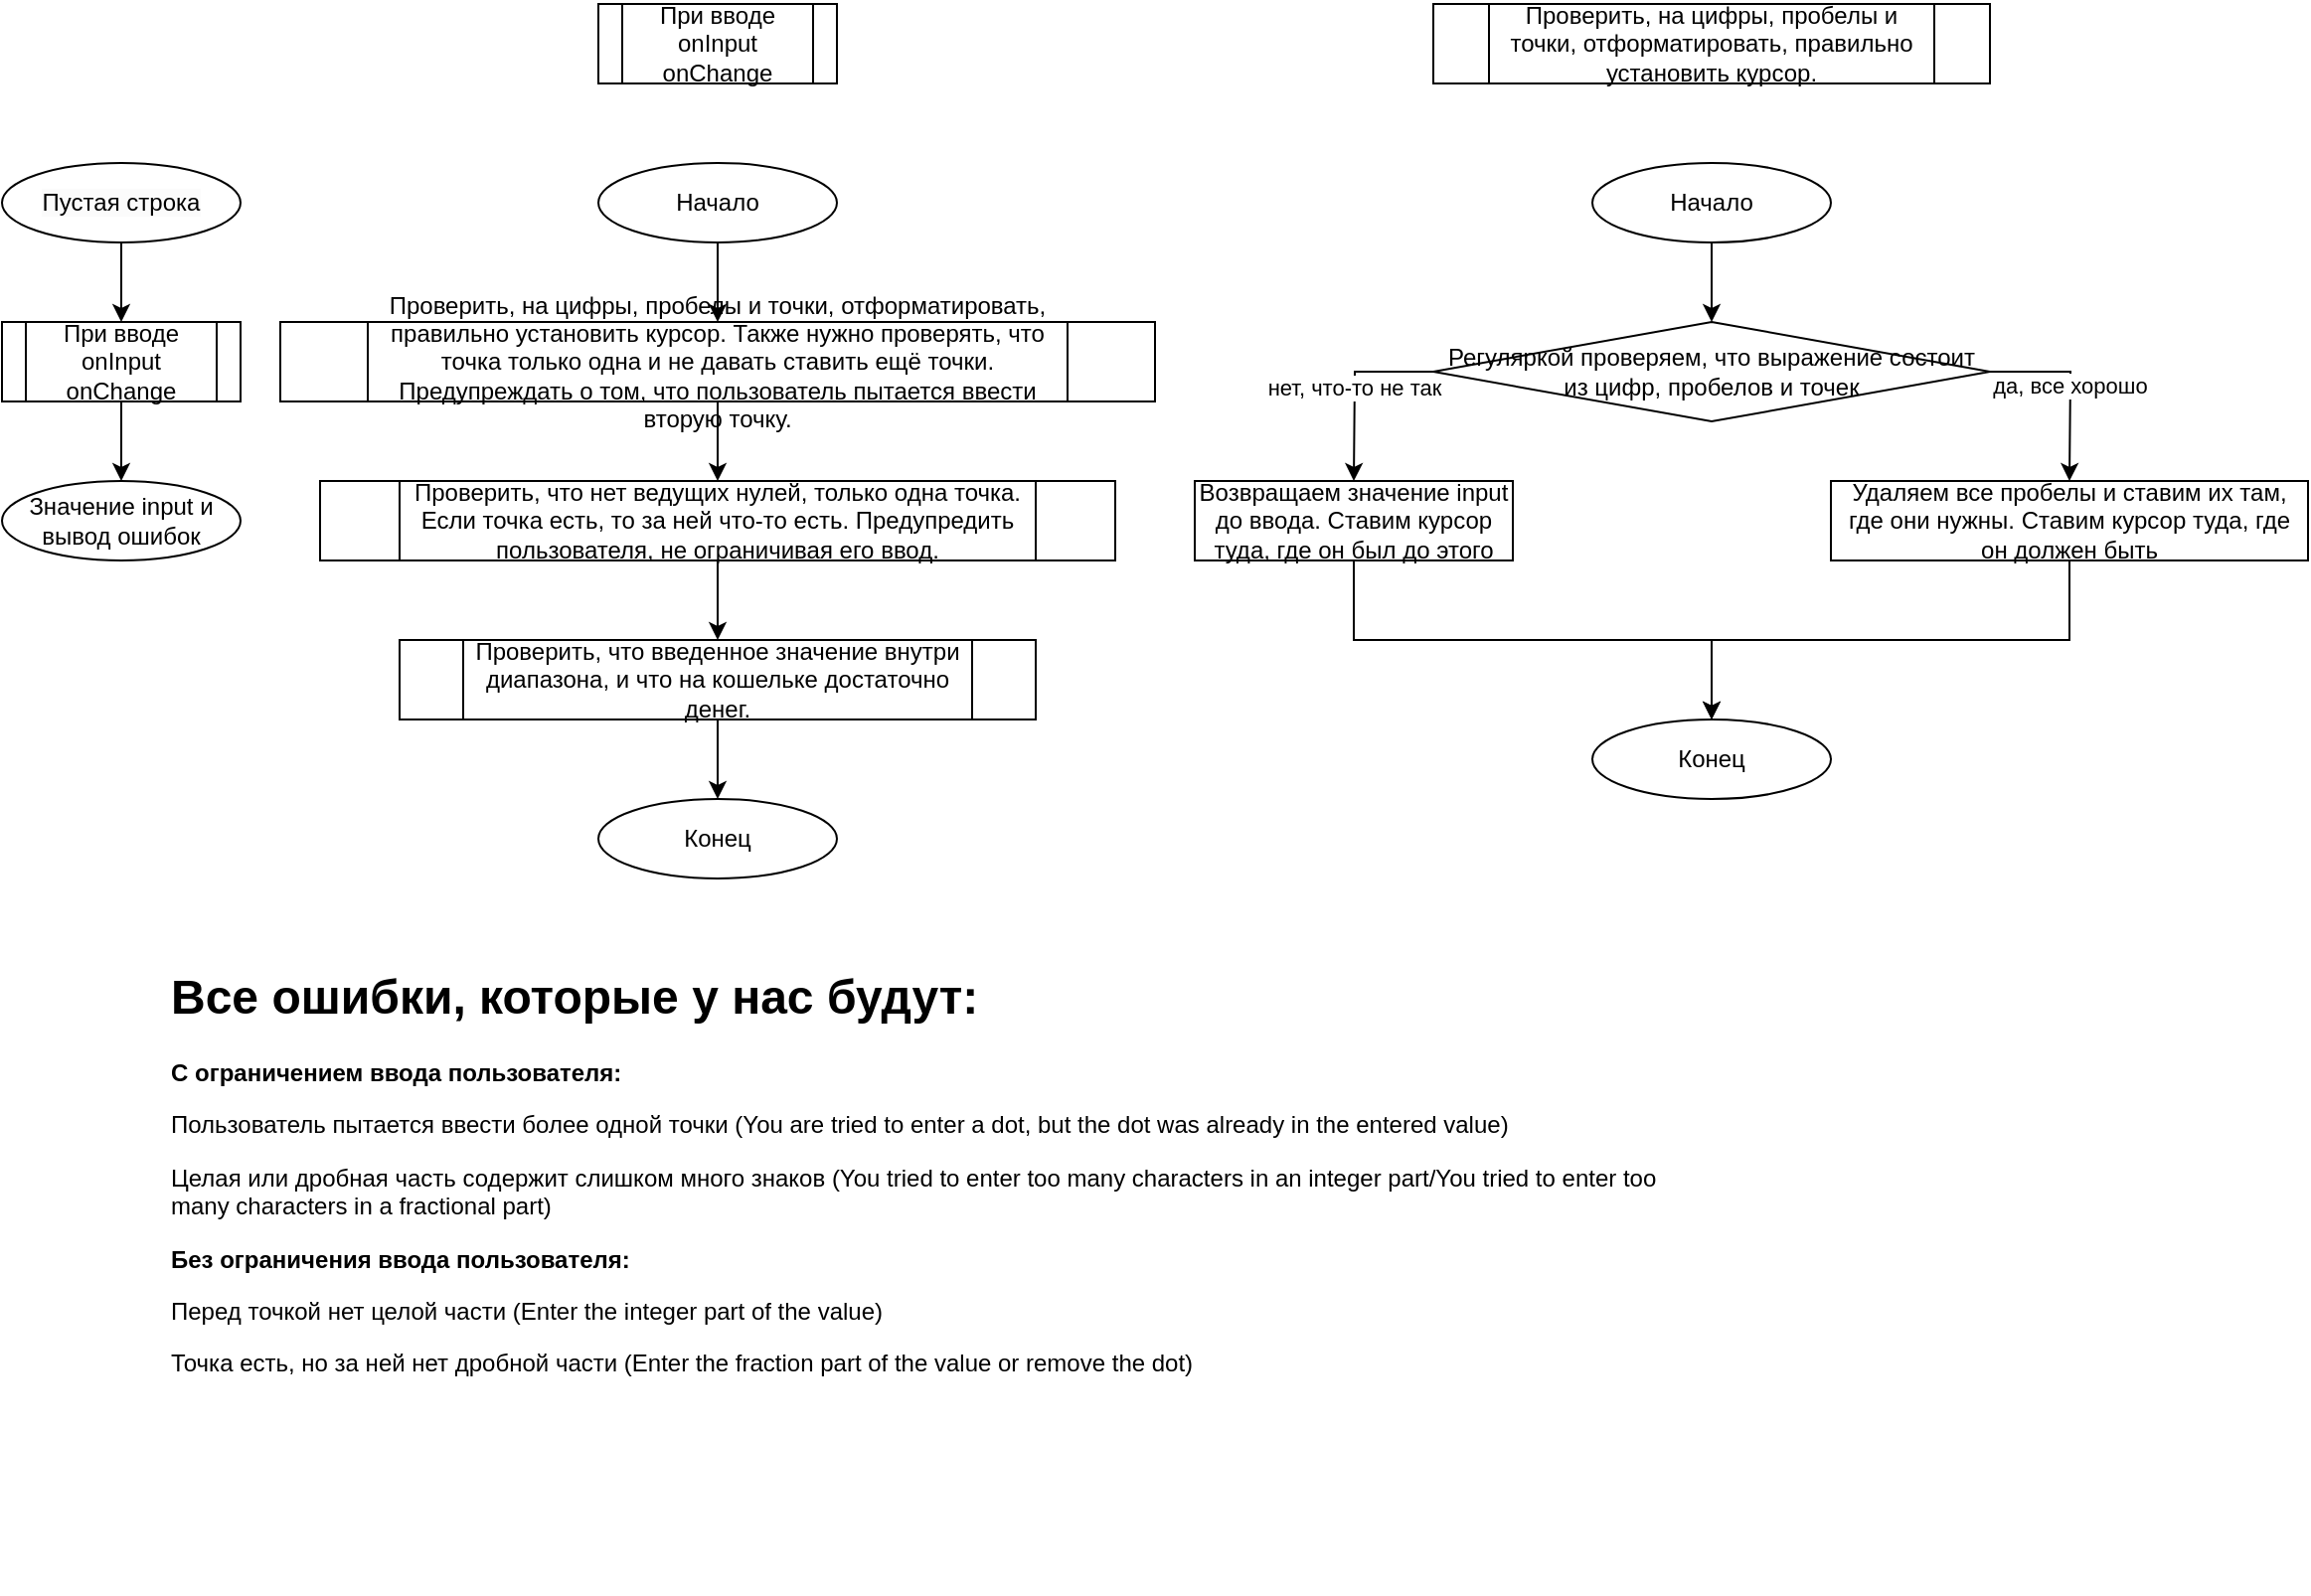 <mxfile version="20.8.10" type="device"><diagram name="Page-1" id="yOddspSDl3uxE7fEedth"><mxGraphModel dx="1036" dy="1706" grid="1" gridSize="10" guides="1" tooltips="1" connect="1" arrows="1" fold="1" page="1" pageScale="1" pageWidth="850" pageHeight="1100" math="0" shadow="0"><root><mxCell id="0"/><mxCell id="1" parent="0"/><mxCell id="ktljkcJRNIB1GyASD4U--6" style="edgeStyle=orthogonalEdgeStyle;rounded=0;orthogonalLoop=1;jettySize=auto;html=1;entryX=0.5;entryY=0;entryDx=0;entryDy=0;" parent="1" source="ktljkcJRNIB1GyASD4U--3" target="ktljkcJRNIB1GyASD4U--5" edge="1"><mxGeometry relative="1" as="geometry"/></mxCell><mxCell id="ktljkcJRNIB1GyASD4U--3" value="&lt;span style=&quot;color: rgb(0, 0, 0); font-family: Helvetica; font-size: 12px; font-style: normal; font-variant-ligatures: normal; font-variant-caps: normal; font-weight: 400; letter-spacing: normal; orphans: 2; text-align: center; text-indent: 0px; text-transform: none; widows: 2; word-spacing: 0px; -webkit-text-stroke-width: 0px; background-color: rgb(251, 251, 251); text-decoration-thickness: initial; text-decoration-style: initial; text-decoration-color: initial; float: none; display: inline !important;&quot;&gt;Пустая строка&lt;/span&gt;" style="ellipse;html=1;verticalAlign=middle;whiteSpace=wrap;" parent="1" vertex="1"><mxGeometry x="200" y="40" width="120" height="40" as="geometry"/></mxCell><mxCell id="ktljkcJRNIB1GyASD4U--8" style="edgeStyle=orthogonalEdgeStyle;rounded=0;orthogonalLoop=1;jettySize=auto;html=1;entryX=0.5;entryY=0;entryDx=0;entryDy=0;" parent="1" source="ktljkcJRNIB1GyASD4U--5" target="ktljkcJRNIB1GyASD4U--7" edge="1"><mxGeometry relative="1" as="geometry"/></mxCell><mxCell id="ktljkcJRNIB1GyASD4U--5" value="При вводе onInput onChange" style="shape=process;whiteSpace=wrap;html=1;backgroundOutline=1;" parent="1" vertex="1"><mxGeometry x="200" y="120" width="120" height="40" as="geometry"/></mxCell><mxCell id="ktljkcJRNIB1GyASD4U--7" value="Значение input и вывод ошибок" style="ellipse;html=1;verticalAlign=middle;whiteSpace=wrap;" parent="1" vertex="1"><mxGeometry x="200" y="200" width="120" height="40" as="geometry"/></mxCell><mxCell id="ktljkcJRNIB1GyASD4U--9" value="При вводе onInput onChange" style="shape=process;whiteSpace=wrap;html=1;backgroundOutline=1;" parent="1" vertex="1"><mxGeometry x="500" y="-40" width="120" height="40" as="geometry"/></mxCell><mxCell id="ktljkcJRNIB1GyASD4U--14" value="да, все хорошо" style="edgeStyle=orthogonalEdgeStyle;rounded=0;orthogonalLoop=1;jettySize=auto;html=1;" parent="1" source="ktljkcJRNIB1GyASD4U--13" edge="1"><mxGeometry relative="1" as="geometry"><mxPoint x="1240.0" y="200" as="targetPoint"/></mxGeometry></mxCell><mxCell id="ktljkcJRNIB1GyASD4U--15" value="нет, что-то не так" style="edgeStyle=orthogonalEdgeStyle;rounded=0;orthogonalLoop=1;jettySize=auto;html=1;" parent="1" source="ktljkcJRNIB1GyASD4U--13" edge="1"><mxGeometry relative="1" as="geometry"><mxPoint x="880" y="200" as="targetPoint"/></mxGeometry></mxCell><mxCell id="ktljkcJRNIB1GyASD4U--13" value="Регуляркой проверяем, что выражение состоит из цифр, пробелов и точек" style="rhombus;whiteSpace=wrap;html=1;" parent="1" vertex="1"><mxGeometry x="920" y="120" width="280" height="50" as="geometry"/></mxCell><mxCell id="ktljkcJRNIB1GyASD4U--24" style="edgeStyle=orthogonalEdgeStyle;rounded=0;orthogonalLoop=1;jettySize=auto;html=1;entryX=0.5;entryY=0;entryDx=0;entryDy=0;exitX=0.5;exitY=1;exitDx=0;exitDy=0;" parent="1" source="ktljkcJRNIB1GyASD4U--16" target="ktljkcJRNIB1GyASD4U--21" edge="1"><mxGeometry relative="1" as="geometry"/></mxCell><mxCell id="ktljkcJRNIB1GyASD4U--16" value="Возвращаем значение input до ввода. Ставим курсор туда, где он был до этого" style="rounded=0;whiteSpace=wrap;html=1;" parent="1" vertex="1"><mxGeometry x="800" y="200" width="160" height="40" as="geometry"/></mxCell><mxCell id="ktljkcJRNIB1GyASD4U--20" style="edgeStyle=orthogonalEdgeStyle;rounded=0;orthogonalLoop=1;jettySize=auto;html=1;entryX=0.5;entryY=0;entryDx=0;entryDy=0;" parent="1" source="ktljkcJRNIB1GyASD4U--18" target="ktljkcJRNIB1GyASD4U--13" edge="1"><mxGeometry relative="1" as="geometry"/></mxCell><mxCell id="ktljkcJRNIB1GyASD4U--18" value="Начало" style="ellipse;whiteSpace=wrap;html=1;" parent="1" vertex="1"><mxGeometry x="1000" y="40" width="120" height="40" as="geometry"/></mxCell><mxCell id="ktljkcJRNIB1GyASD4U--21" value="Конец" style="ellipse;whiteSpace=wrap;html=1;" parent="1" vertex="1"><mxGeometry x="1000" y="320" width="120" height="40" as="geometry"/></mxCell><mxCell id="ktljkcJRNIB1GyASD4U--25" style="edgeStyle=orthogonalEdgeStyle;rounded=0;orthogonalLoop=1;jettySize=auto;html=1;entryX=0.5;entryY=0;entryDx=0;entryDy=0;" parent="1" source="ktljkcJRNIB1GyASD4U--23" target="ktljkcJRNIB1GyASD4U--21" edge="1"><mxGeometry relative="1" as="geometry"/></mxCell><mxCell id="ktljkcJRNIB1GyASD4U--23" value="Удаляем все пробелы и ставим их там, где они нужны. Ставим курсор туда, где он должен быть" style="rounded=0;whiteSpace=wrap;html=1;" parent="1" vertex="1"><mxGeometry x="1120" y="200" width="240" height="40" as="geometry"/></mxCell><mxCell id="ktljkcJRNIB1GyASD4U--29" style="edgeStyle=orthogonalEdgeStyle;rounded=0;orthogonalLoop=1;jettySize=auto;html=1;entryX=0.5;entryY=0;entryDx=0;entryDy=0;" parent="1" source="ktljkcJRNIB1GyASD4U--26" target="ktljkcJRNIB1GyASD4U--28" edge="1"><mxGeometry relative="1" as="geometry"/></mxCell><mxCell id="ktljkcJRNIB1GyASD4U--26" value="Начало" style="ellipse;whiteSpace=wrap;html=1;" parent="1" vertex="1"><mxGeometry x="500" y="40" width="120" height="40" as="geometry"/></mxCell><mxCell id="ktljkcJRNIB1GyASD4U--27" value="Конец" style="ellipse;whiteSpace=wrap;html=1;" parent="1" vertex="1"><mxGeometry x="500" y="360" width="120" height="40" as="geometry"/></mxCell><mxCell id="ktljkcJRNIB1GyASD4U--31" style="edgeStyle=orthogonalEdgeStyle;rounded=0;orthogonalLoop=1;jettySize=auto;html=1;entryX=0.5;entryY=0;entryDx=0;entryDy=0;" parent="1" source="ktljkcJRNIB1GyASD4U--28" target="ktljkcJRNIB1GyASD4U--30" edge="1"><mxGeometry relative="1" as="geometry"/></mxCell><mxCell id="ktljkcJRNIB1GyASD4U--28" value="Проверить, на цифры, пробелы и точки, отформатировать, правильно установить курсор. Также нужно проверять, что точка только одна и не давать ставить ещё точки. Предупреждать о том, что пользователь пытается ввести вторую точку." style="shape=process;whiteSpace=wrap;html=1;backgroundOutline=1;" parent="1" vertex="1"><mxGeometry x="340" y="120" width="440" height="40" as="geometry"/></mxCell><mxCell id="ktljkcJRNIB1GyASD4U--33" style="edgeStyle=orthogonalEdgeStyle;rounded=0;orthogonalLoop=1;jettySize=auto;html=1;entryX=0.5;entryY=0;entryDx=0;entryDy=0;" parent="1" source="ktljkcJRNIB1GyASD4U--30" target="ktljkcJRNIB1GyASD4U--32" edge="1"><mxGeometry relative="1" as="geometry"/></mxCell><mxCell id="ktljkcJRNIB1GyASD4U--30" value="Проверить, что нет ведущих нулей, только одна точка. Если точка есть, то за ней что-то есть. Предупредить пользователя, не ограничивая его ввод." style="shape=process;whiteSpace=wrap;html=1;backgroundOutline=1;" parent="1" vertex="1"><mxGeometry x="360" y="200" width="400" height="40" as="geometry"/></mxCell><mxCell id="ktljkcJRNIB1GyASD4U--34" style="edgeStyle=orthogonalEdgeStyle;rounded=0;orthogonalLoop=1;jettySize=auto;html=1;entryX=0.5;entryY=0;entryDx=0;entryDy=0;" parent="1" source="ktljkcJRNIB1GyASD4U--32" target="ktljkcJRNIB1GyASD4U--27" edge="1"><mxGeometry relative="1" as="geometry"/></mxCell><mxCell id="ktljkcJRNIB1GyASD4U--32" value="Проверить, что введенное значение внутри диапазона, и что на кошельке достаточно денег." style="shape=process;whiteSpace=wrap;html=1;backgroundOutline=1;" parent="1" vertex="1"><mxGeometry x="400" y="280" width="320" height="40" as="geometry"/></mxCell><mxCell id="ktljkcJRNIB1GyASD4U--35" value="Проверить, на цифры, пробелы и точки, отформатировать, правильно установить курсор." style="shape=process;whiteSpace=wrap;html=1;backgroundOutline=1;" parent="1" vertex="1"><mxGeometry x="920" y="-40" width="280" height="40" as="geometry"/></mxCell><mxCell id="n-3RLukQLnBSsAhQKKYR-3" value="&lt;h1&gt;Все ошибки, которые у нас будут:&lt;/h1&gt;&lt;p&gt;&lt;b&gt;С ограничением ввода пользователя:&lt;/b&gt;&lt;/p&gt;&lt;p&gt;Пользователь пытается ввести более одной точки (You are tried to enter a dot, but the dot was already in the entered value)&lt;/p&gt;&lt;p&gt;Целая или дробная часть содержит слишком много знаков (You tried to enter too many characters in an integer part/You tried to enter too many characters in a fractional part)&lt;br&gt;&lt;/p&gt;&lt;p&gt;&lt;b&gt;Без ограничения ввода пользователя:&lt;/b&gt;&lt;/p&gt;&lt;p&gt;Перед точкой нет целой части (Enter the integer part of the value)&lt;/p&gt;&lt;p&gt;Точка есть, но за ней нет дробной части (Enter the fraction&amp;nbsp;part of the value or remove the dot)&lt;/p&gt;&lt;p&gt;&lt;br&gt;&lt;/p&gt;" style="text;html=1;strokeColor=none;fillColor=none;spacing=5;spacingTop=-20;whiteSpace=wrap;overflow=hidden;rounded=0;" parent="1" vertex="1"><mxGeometry x="280" y="440" width="760" height="320" as="geometry"/></mxCell></root></mxGraphModel></diagram></mxfile>